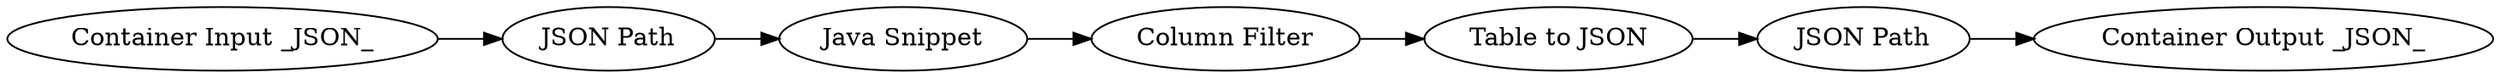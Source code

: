digraph {
	6 -> 8
	9 -> 3
	2 -> 6
	8 -> 7
	1 -> 2
	7 -> 9
	1 [label="Container Input _JSON_"]
	7 [label="Table to JSON"]
	9 [label="JSON Path"]
	6 [label="Java Snippet"]
	8 [label="Column Filter"]
	3 [label="Container Output _JSON_"]
	2 [label="JSON Path"]
	rankdir=LR
}
